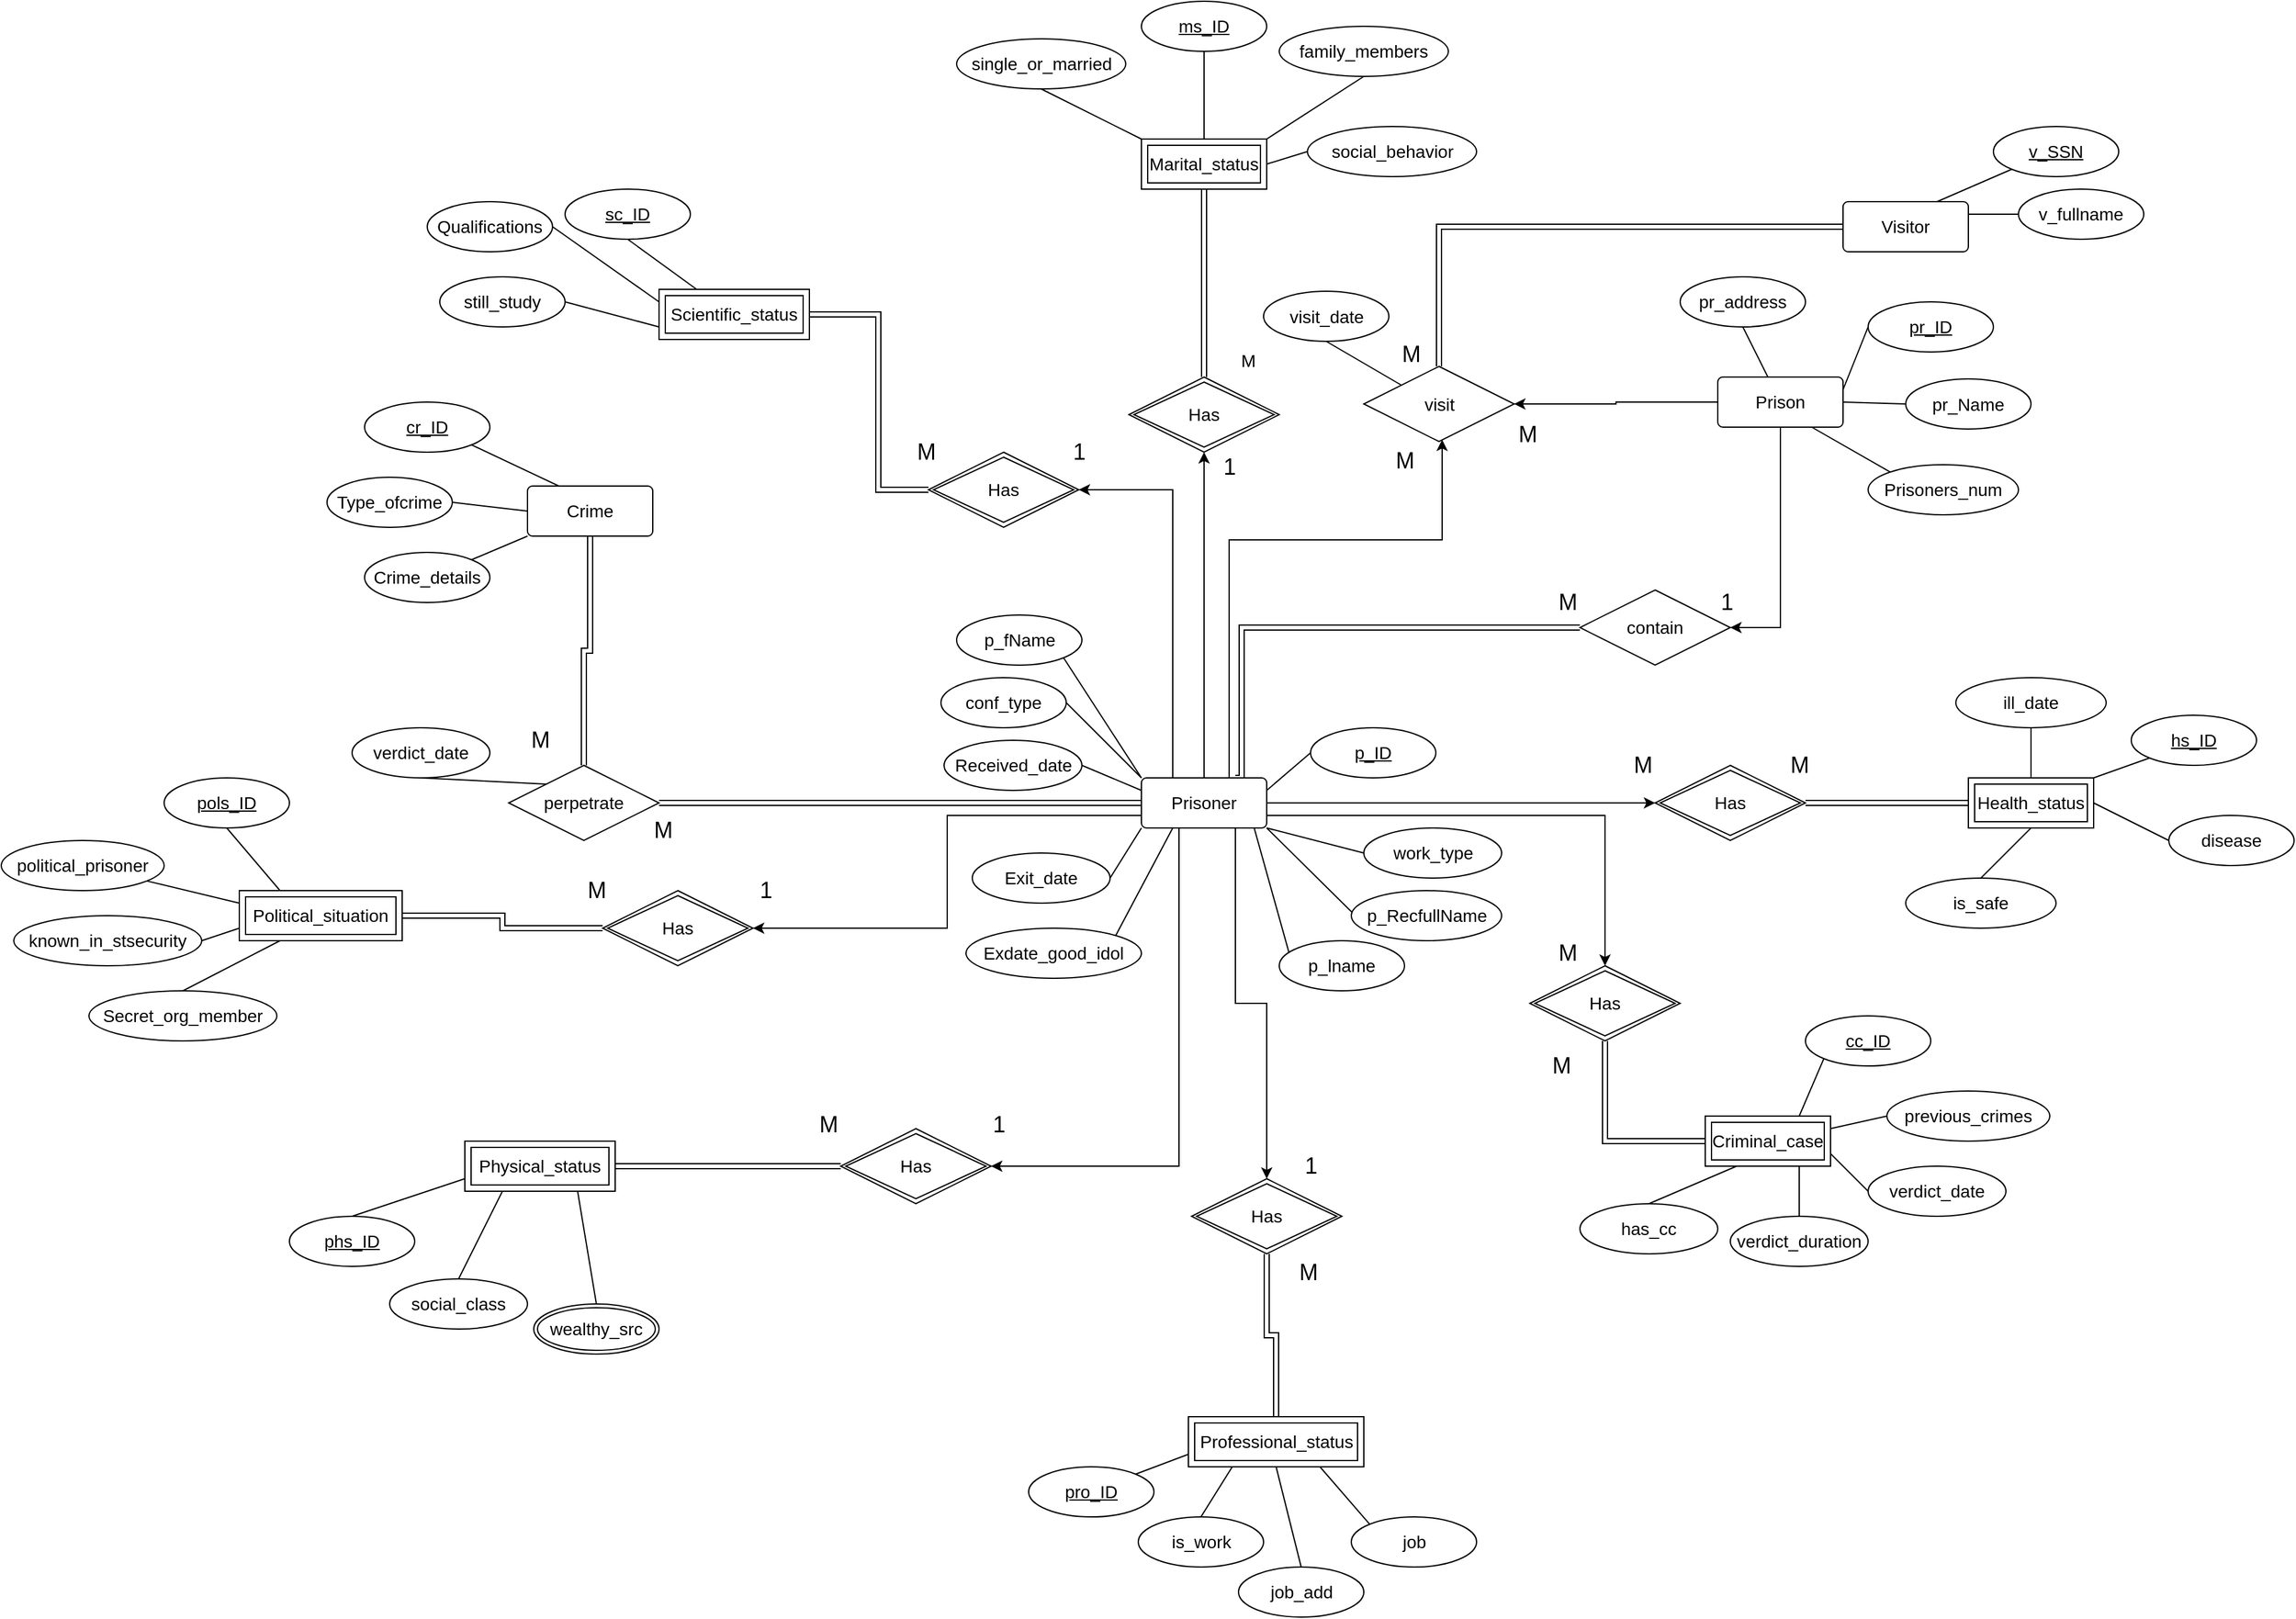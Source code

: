 <mxfile version="21.1.2" type="device">
  <diagram id="R2lEEEUBdFMjLlhIrx00" name="Page-1">
    <mxGraphModel dx="2330" dy="1990" grid="1" gridSize="10" guides="1" tooltips="1" connect="1" arrows="1" fold="1" page="1" pageScale="1" pageWidth="850" pageHeight="1100" math="0" shadow="0" extFonts="Permanent Marker^https://fonts.googleapis.com/css?family=Permanent+Marker">
      <root>
        <mxCell id="0" />
        <mxCell id="1" parent="0" />
        <mxCell id="Cv5BwyvgVMftu4bguCgR-51" style="edgeStyle=orthogonalEdgeStyle;rounded=0;orthogonalLoop=1;jettySize=auto;html=1;entryX=0.5;entryY=1;entryDx=0;entryDy=0;fontSize=14;" parent="1" source="Z674v17x9XHbPpN-wXhI-3" target="Cv5BwyvgVMftu4bguCgR-46" edge="1">
          <mxGeometry relative="1" as="geometry" />
        </mxCell>
        <mxCell id="Cv5BwyvgVMftu4bguCgR-54" style="edgeStyle=orthogonalEdgeStyle;rounded=0;orthogonalLoop=1;jettySize=auto;html=1;exitX=0.25;exitY=0;exitDx=0;exitDy=0;entryX=1;entryY=0.5;entryDx=0;entryDy=0;fontSize=14;" parent="1" source="Z674v17x9XHbPpN-wXhI-3" target="Cv5BwyvgVMftu4bguCgR-52" edge="1">
          <mxGeometry relative="1" as="geometry" />
        </mxCell>
        <mxCell id="Cv5BwyvgVMftu4bguCgR-60" style="edgeStyle=orthogonalEdgeStyle;rounded=0;orthogonalLoop=1;jettySize=auto;html=1;exitX=0;exitY=0.75;exitDx=0;exitDy=0;entryX=1;entryY=0.5;entryDx=0;entryDy=0;fontSize=14;" parent="1" source="Z674v17x9XHbPpN-wXhI-3" target="Cv5BwyvgVMftu4bguCgR-57" edge="1">
          <mxGeometry relative="1" as="geometry" />
        </mxCell>
        <mxCell id="Cv5BwyvgVMftu4bguCgR-63" style="edgeStyle=orthogonalEdgeStyle;rounded=0;orthogonalLoop=1;jettySize=auto;html=1;exitX=0;exitY=0.5;exitDx=0;exitDy=0;fontSize=14;shape=link;" parent="1" source="Z674v17x9XHbPpN-wXhI-3" target="Cv5BwyvgVMftu4bguCgR-61" edge="1">
          <mxGeometry relative="1" as="geometry" />
        </mxCell>
        <mxCell id="Cv5BwyvgVMftu4bguCgR-68" style="edgeStyle=orthogonalEdgeStyle;rounded=0;orthogonalLoop=1;jettySize=auto;html=1;entryX=1;entryY=0.5;entryDx=0;entryDy=0;fontSize=14;" parent="1" source="Z674v17x9XHbPpN-wXhI-3" target="Cv5BwyvgVMftu4bguCgR-65" edge="1">
          <mxGeometry relative="1" as="geometry">
            <Array as="points">
              <mxPoint x="320" y="540" />
            </Array>
          </mxGeometry>
        </mxCell>
        <mxCell id="Cv5BwyvgVMftu4bguCgR-72" style="edgeStyle=orthogonalEdgeStyle;rounded=0;orthogonalLoop=1;jettySize=auto;html=1;exitX=0.75;exitY=1;exitDx=0;exitDy=0;entryX=0.5;entryY=0;entryDx=0;entryDy=0;fontSize=14;" parent="1" source="Z674v17x9XHbPpN-wXhI-3" target="Cv5BwyvgVMftu4bguCgR-70" edge="1">
          <mxGeometry relative="1" as="geometry" />
        </mxCell>
        <mxCell id="Cv5BwyvgVMftu4bguCgR-77" style="edgeStyle=orthogonalEdgeStyle;rounded=0;orthogonalLoop=1;jettySize=auto;html=1;exitX=1;exitY=0.5;exitDx=0;exitDy=0;entryX=0;entryY=0.5;entryDx=0;entryDy=0;fontSize=14;" parent="1" source="Z674v17x9XHbPpN-wXhI-3" target="Cv5BwyvgVMftu4bguCgR-74" edge="1">
          <mxGeometry relative="1" as="geometry" />
        </mxCell>
        <mxCell id="Cv5BwyvgVMftu4bguCgR-79" style="edgeStyle=orthogonalEdgeStyle;rounded=0;orthogonalLoop=1;jettySize=auto;html=1;exitX=1;exitY=0.75;exitDx=0;exitDy=0;entryX=0.5;entryY=0;entryDx=0;entryDy=0;fontSize=14;" parent="1" source="Z674v17x9XHbPpN-wXhI-3" target="Cv5BwyvgVMftu4bguCgR-78" edge="1">
          <mxGeometry relative="1" as="geometry" />
        </mxCell>
        <mxCell id="Cv5BwyvgVMftu4bguCgR-81" style="edgeStyle=orthogonalEdgeStyle;rounded=0;orthogonalLoop=1;jettySize=auto;html=1;exitX=0.75;exitY=0;exitDx=0;exitDy=0;fontSize=14;" parent="1" source="Z674v17x9XHbPpN-wXhI-3" edge="1">
          <mxGeometry relative="1" as="geometry">
            <mxPoint x="530" y="-40" as="targetPoint" />
            <Array as="points">
              <mxPoint x="360" y="230" />
              <mxPoint x="360" y="40" />
              <mxPoint x="530" y="40" />
            </Array>
          </mxGeometry>
        </mxCell>
        <mxCell id="Cv5BwyvgVMftu4bguCgR-91" style="edgeStyle=orthogonalEdgeStyle;rounded=0;orthogonalLoop=1;jettySize=auto;html=1;exitX=0.75;exitY=0;exitDx=0;exitDy=0;entryX=0;entryY=0.5;entryDx=0;entryDy=0;fontSize=14;shape=link;" parent="1" source="Z674v17x9XHbPpN-wXhI-3" target="Cv5BwyvgVMftu4bguCgR-88" edge="1">
          <mxGeometry relative="1" as="geometry">
            <Array as="points">
              <mxPoint x="370" y="230" />
              <mxPoint x="370" y="110" />
            </Array>
          </mxGeometry>
        </mxCell>
        <mxCell id="Z674v17x9XHbPpN-wXhI-3" value="Prisoner" style="rounded=1;arcSize=10;whiteSpace=wrap;html=1;align=center;fontSize=14;" parent="1" vertex="1">
          <mxGeometry x="290" y="230" width="100" height="40" as="geometry" />
        </mxCell>
        <mxCell id="Cv5BwyvgVMftu4bguCgR-86" style="edgeStyle=orthogonalEdgeStyle;rounded=0;orthogonalLoop=1;jettySize=auto;html=1;exitX=0;exitY=0.5;exitDx=0;exitDy=0;entryX=1;entryY=0.5;entryDx=0;entryDy=0;fontSize=14;" parent="1" source="Z674v17x9XHbPpN-wXhI-5" target="Cv5BwyvgVMftu4bguCgR-82" edge="1">
          <mxGeometry relative="1" as="geometry" />
        </mxCell>
        <mxCell id="Cv5BwyvgVMftu4bguCgR-90" style="edgeStyle=orthogonalEdgeStyle;rounded=0;orthogonalLoop=1;jettySize=auto;html=1;exitX=0.5;exitY=1;exitDx=0;exitDy=0;fontSize=14;entryX=1;entryY=0.5;entryDx=0;entryDy=0;" parent="1" source="Z674v17x9XHbPpN-wXhI-5" target="Cv5BwyvgVMftu4bguCgR-88" edge="1">
          <mxGeometry relative="1" as="geometry">
            <mxPoint x="799.667" y="90" as="targetPoint" />
          </mxGeometry>
        </mxCell>
        <mxCell id="Z674v17x9XHbPpN-wXhI-5" value="Prison" style="rounded=1;arcSize=10;whiteSpace=wrap;html=1;align=center;fontSize=14;" parent="1" vertex="1">
          <mxGeometry x="750" y="-90" width="100" height="40" as="geometry" />
        </mxCell>
        <mxCell id="Cv5BwyvgVMftu4bguCgR-64" style="edgeStyle=orthogonalEdgeStyle;rounded=0;orthogonalLoop=1;jettySize=auto;html=1;fontSize=14;shape=link;" parent="1" source="Z674v17x9XHbPpN-wXhI-7" target="Cv5BwyvgVMftu4bguCgR-61" edge="1">
          <mxGeometry relative="1" as="geometry" />
        </mxCell>
        <mxCell id="Z674v17x9XHbPpN-wXhI-7" value="Crime" style="rounded=1;arcSize=10;whiteSpace=wrap;html=1;align=center;fontSize=14;" parent="1" vertex="1">
          <mxGeometry x="-200" y="-3" width="100" height="40" as="geometry" />
        </mxCell>
        <mxCell id="Cv5BwyvgVMftu4bguCgR-75" style="edgeStyle=orthogonalEdgeStyle;rounded=0;orthogonalLoop=1;jettySize=auto;html=1;exitX=0;exitY=0.5;exitDx=0;exitDy=0;entryX=1;entryY=0.5;entryDx=0;entryDy=0;fontSize=14;shape=link;" parent="1" source="Z674v17x9XHbPpN-wXhI-9" target="Cv5BwyvgVMftu4bguCgR-74" edge="1">
          <mxGeometry relative="1" as="geometry" />
        </mxCell>
        <mxCell id="Z674v17x9XHbPpN-wXhI-9" value="Health_status" style="shape=ext;margin=3;double=1;whiteSpace=wrap;html=1;align=center;fontSize=14;" parent="1" vertex="1">
          <mxGeometry x="950" y="230" width="100" height="40" as="geometry" />
        </mxCell>
        <mxCell id="Cv5BwyvgVMftu4bguCgR-50" style="edgeStyle=orthogonalEdgeStyle;rounded=0;orthogonalLoop=1;jettySize=auto;html=1;exitX=0.5;exitY=1;exitDx=0;exitDy=0;entryX=0.5;entryY=0;entryDx=0;entryDy=0;fontSize=14;shape=link;" parent="1" source="Z674v17x9XHbPpN-wXhI-10" target="Cv5BwyvgVMftu4bguCgR-46" edge="1">
          <mxGeometry relative="1" as="geometry" />
        </mxCell>
        <mxCell id="Z674v17x9XHbPpN-wXhI-10" value="Marital_status" style="shape=ext;margin=3;double=1;whiteSpace=wrap;html=1;align=center;fontSize=14;" parent="1" vertex="1">
          <mxGeometry x="290" y="-280" width="100" height="40" as="geometry" />
        </mxCell>
        <mxCell id="Cv5BwyvgVMftu4bguCgR-80" style="edgeStyle=orthogonalEdgeStyle;rounded=0;orthogonalLoop=1;jettySize=auto;html=1;exitX=0;exitY=0.5;exitDx=0;exitDy=0;entryX=0.5;entryY=1;entryDx=0;entryDy=0;fontSize=14;shape=link;" parent="1" source="Z674v17x9XHbPpN-wXhI-12" target="Cv5BwyvgVMftu4bguCgR-78" edge="1">
          <mxGeometry relative="1" as="geometry" />
        </mxCell>
        <mxCell id="Z674v17x9XHbPpN-wXhI-12" value="Criminal_case" style="shape=ext;margin=3;double=1;whiteSpace=wrap;html=1;align=center;fontSize=14;" parent="1" vertex="1">
          <mxGeometry x="740" y="500" width="100" height="40" as="geometry" />
        </mxCell>
        <mxCell id="Cv5BwyvgVMftu4bguCgR-58" style="edgeStyle=orthogonalEdgeStyle;rounded=0;orthogonalLoop=1;jettySize=auto;html=1;exitX=1;exitY=0.5;exitDx=0;exitDy=0;entryX=0;entryY=0.5;entryDx=0;entryDy=0;fontSize=14;shape=link;" parent="1" source="Z674v17x9XHbPpN-wXhI-13" target="Cv5BwyvgVMftu4bguCgR-57" edge="1">
          <mxGeometry relative="1" as="geometry" />
        </mxCell>
        <mxCell id="Z674v17x9XHbPpN-wXhI-13" value="Political_situation" style="shape=ext;margin=3;double=1;whiteSpace=wrap;html=1;align=center;fontSize=14;" parent="1" vertex="1">
          <mxGeometry x="-430" y="320" width="130" height="40" as="geometry" />
        </mxCell>
        <mxCell id="Cv5BwyvgVMftu4bguCgR-55" style="edgeStyle=orthogonalEdgeStyle;rounded=0;orthogonalLoop=1;jettySize=auto;html=1;exitX=1;exitY=0.5;exitDx=0;exitDy=0;entryX=0;entryY=0.5;entryDx=0;entryDy=0;fontSize=14;shape=link;" parent="1" source="Z674v17x9XHbPpN-wXhI-14" target="Cv5BwyvgVMftu4bguCgR-52" edge="1">
          <mxGeometry relative="1" as="geometry">
            <Array as="points">
              <mxPoint x="80" y="-140" />
              <mxPoint x="80" />
            </Array>
          </mxGeometry>
        </mxCell>
        <mxCell id="Z674v17x9XHbPpN-wXhI-14" value="Scientific_status" style="shape=ext;margin=3;double=1;whiteSpace=wrap;html=1;align=center;fontSize=14;" parent="1" vertex="1">
          <mxGeometry x="-95" y="-160" width="120" height="40" as="geometry" />
        </mxCell>
        <mxCell id="Z674v17x9XHbPpN-wXhI-15" value="Professional_status" style="shape=ext;margin=3;double=1;whiteSpace=wrap;html=1;align=center;fontSize=14;" parent="1" vertex="1">
          <mxGeometry x="327.5" y="740" width="140" height="40" as="geometry" />
        </mxCell>
        <mxCell id="Cv5BwyvgVMftu4bguCgR-69" style="edgeStyle=orthogonalEdgeStyle;rounded=0;orthogonalLoop=1;jettySize=auto;html=1;exitX=1;exitY=0.5;exitDx=0;exitDy=0;fontSize=14;shape=link;" parent="1" source="Z674v17x9XHbPpN-wXhI-16" target="Cv5BwyvgVMftu4bguCgR-65" edge="1">
          <mxGeometry relative="1" as="geometry" />
        </mxCell>
        <mxCell id="Z674v17x9XHbPpN-wXhI-16" value="Physical_status" style="shape=ext;margin=3;double=1;whiteSpace=wrap;html=1;align=center;fontSize=14;" parent="1" vertex="1">
          <mxGeometry x="-250" y="520" width="120" height="40" as="geometry" />
        </mxCell>
        <mxCell id="Cv5BwyvgVMftu4bguCgR-85" style="edgeStyle=orthogonalEdgeStyle;rounded=0;orthogonalLoop=1;jettySize=auto;html=1;entryX=0.5;entryY=0;entryDx=0;entryDy=0;fontSize=14;shape=link;" parent="1" source="Z674v17x9XHbPpN-wXhI-17" target="Cv5BwyvgVMftu4bguCgR-82" edge="1">
          <mxGeometry relative="1" as="geometry" />
        </mxCell>
        <mxCell id="Z674v17x9XHbPpN-wXhI-17" value="Visitor" style="rounded=1;arcSize=10;whiteSpace=wrap;html=1;align=center;fontSize=14;" parent="1" vertex="1">
          <mxGeometry x="850" y="-230" width="100" height="40" as="geometry" />
        </mxCell>
        <mxCell id="Z674v17x9XHbPpN-wXhI-27" value="p_ID" style="ellipse;whiteSpace=wrap;html=1;align=center;fontStyle=4;fontSize=14;" parent="1" vertex="1">
          <mxGeometry x="425" y="190" width="100" height="40" as="geometry" />
        </mxCell>
        <mxCell id="Z674v17x9XHbPpN-wXhI-38" value="" style="endArrow=none;html=1;rounded=0;fontSize=14;entryX=0;entryY=1;entryDx=0;entryDy=0;" parent="1" target="Z674v17x9XHbPpN-wXhI-53" edge="1">
          <mxGeometry relative="1" as="geometry">
            <mxPoint x="380" y="270" as="sourcePoint" />
            <mxPoint x="394.645" y="104.142" as="targetPoint" />
          </mxGeometry>
        </mxCell>
        <mxCell id="Z674v17x9XHbPpN-wXhI-39" value="" style="endArrow=none;html=1;rounded=0;fontSize=14;entryX=0;entryY=1;entryDx=0;entryDy=0;exitX=1;exitY=1;exitDx=0;exitDy=0;" parent="1" source="Z674v17x9XHbPpN-wXhI-3" target="Z674v17x9XHbPpN-wXhI-52" edge="1">
          <mxGeometry relative="1" as="geometry">
            <mxPoint x="390" y="230" as="sourcePoint" />
            <mxPoint x="434.645" y="154.142" as="targetPoint" />
          </mxGeometry>
        </mxCell>
        <mxCell id="Z674v17x9XHbPpN-wXhI-40" value="" style="endArrow=none;html=1;rounded=0;fontSize=14;entryX=0;entryY=0.5;entryDx=0;entryDy=0;exitX=1;exitY=0.25;exitDx=0;exitDy=0;" parent="1" source="Z674v17x9XHbPpN-wXhI-3" target="Z674v17x9XHbPpN-wXhI-27" edge="1">
          <mxGeometry relative="1" as="geometry">
            <mxPoint x="400" y="240" as="sourcePoint" />
            <mxPoint x="444.645" y="164.142" as="targetPoint" />
          </mxGeometry>
        </mxCell>
        <mxCell id="Z674v17x9XHbPpN-wXhI-41" value="" style="endArrow=none;html=1;rounded=0;fontSize=14;entryX=0;entryY=0.5;entryDx=0;entryDy=0;exitX=1;exitY=1;exitDx=0;exitDy=0;" parent="1" source="Z674v17x9XHbPpN-wXhI-3" target="Z674v17x9XHbPpN-wXhI-59" edge="1">
          <mxGeometry relative="1" as="geometry">
            <mxPoint x="400" y="250" as="sourcePoint" />
            <mxPoint x="414.645" y="305.858" as="targetPoint" />
          </mxGeometry>
        </mxCell>
        <mxCell id="Z674v17x9XHbPpN-wXhI-42" value="" style="endArrow=none;html=1;rounded=0;fontSize=14;entryX=1;entryY=0.5;entryDx=0;entryDy=0;exitX=0;exitY=1;exitDx=0;exitDy=0;" parent="1" source="Z674v17x9XHbPpN-wXhI-3" target="Z674v17x9XHbPpN-wXhI-57" edge="1">
          <mxGeometry relative="1" as="geometry">
            <mxPoint x="400" y="280" as="sourcePoint" />
            <mxPoint x="269.497" y="305.858" as="targetPoint" />
          </mxGeometry>
        </mxCell>
        <mxCell id="Z674v17x9XHbPpN-wXhI-43" value="" style="endArrow=none;html=1;rounded=0;fontSize=14;entryX=1;entryY=0;entryDx=0;entryDy=0;exitX=0.25;exitY=1;exitDx=0;exitDy=0;" parent="1" source="Z674v17x9XHbPpN-wXhI-3" target="Z674v17x9XHbPpN-wXhI-58" edge="1">
          <mxGeometry relative="1" as="geometry">
            <mxPoint x="410" y="290" as="sourcePoint" />
            <mxPoint x="295.962" y="365.858" as="targetPoint" />
          </mxGeometry>
        </mxCell>
        <mxCell id="Z674v17x9XHbPpN-wXhI-44" value="" style="endArrow=none;html=1;rounded=0;fontSize=14;entryX=1;entryY=0.5;entryDx=0;entryDy=0;exitX=0;exitY=0.25;exitDx=0;exitDy=0;" parent="1" source="Z674v17x9XHbPpN-wXhI-3" target="Z674v17x9XHbPpN-wXhI-56" edge="1">
          <mxGeometry relative="1" as="geometry">
            <mxPoint x="300" y="240" as="sourcePoint" />
            <mxPoint x="255.355" y="224.142" as="targetPoint" />
          </mxGeometry>
        </mxCell>
        <mxCell id="Z674v17x9XHbPpN-wXhI-45" value="" style="endArrow=none;html=1;rounded=0;fontSize=14;entryX=1;entryY=0.5;entryDx=0;entryDy=0;exitX=0;exitY=0;exitDx=0;exitDy=0;" parent="1" source="Z674v17x9XHbPpN-wXhI-3" target="Z674v17x9XHbPpN-wXhI-55" edge="1">
          <mxGeometry relative="1" as="geometry">
            <mxPoint x="310" y="290" as="sourcePoint" />
            <mxPoint x="245.962" y="164.142" as="targetPoint" />
          </mxGeometry>
        </mxCell>
        <mxCell id="Z674v17x9XHbPpN-wXhI-47" value="" style="endArrow=none;html=1;rounded=0;fontSize=14;entryX=1;entryY=1;entryDx=0;entryDy=0;exitX=0;exitY=0;exitDx=0;exitDy=0;" parent="1" source="Z674v17x9XHbPpN-wXhI-3" target="Z674v17x9XHbPpN-wXhI-54" edge="1">
          <mxGeometry relative="1" as="geometry">
            <mxPoint x="335" y="250" as="sourcePoint" />
            <mxPoint x="250" y="110" as="targetPoint" />
          </mxGeometry>
        </mxCell>
        <mxCell id="Z674v17x9XHbPpN-wXhI-48" value="pr_ID" style="ellipse;whiteSpace=wrap;html=1;align=center;fontStyle=4;fontSize=14;" parent="1" vertex="1">
          <mxGeometry x="870" y="-150" width="100" height="40" as="geometry" />
        </mxCell>
        <mxCell id="Z674v17x9XHbPpN-wXhI-49" value="pr_Name" style="ellipse;whiteSpace=wrap;html=1;align=center;fontSize=14;" parent="1" vertex="1">
          <mxGeometry x="900" y="-88.5" width="100" height="40" as="geometry" />
        </mxCell>
        <mxCell id="Z674v17x9XHbPpN-wXhI-50" value="pr_address" style="ellipse;whiteSpace=wrap;html=1;align=center;fontSize=14;" parent="1" vertex="1">
          <mxGeometry x="720" y="-170" width="100" height="40" as="geometry" />
        </mxCell>
        <mxCell id="Z674v17x9XHbPpN-wXhI-51" value="Prisoners_num" style="ellipse;whiteSpace=wrap;html=1;align=center;fontSize=14;" parent="1" vertex="1">
          <mxGeometry x="870" y="-20" width="120" height="40" as="geometry" />
        </mxCell>
        <mxCell id="Z674v17x9XHbPpN-wXhI-52" value="p_RecfullName" style="ellipse;whiteSpace=wrap;html=1;align=center;fontSize=14;" parent="1" vertex="1">
          <mxGeometry x="457.5" y="320" width="120" height="40" as="geometry" />
        </mxCell>
        <mxCell id="Z674v17x9XHbPpN-wXhI-53" value="p_lname" style="ellipse;whiteSpace=wrap;html=1;align=center;fontSize=14;" parent="1" vertex="1">
          <mxGeometry x="400" y="360" width="100" height="40" as="geometry" />
        </mxCell>
        <mxCell id="Z674v17x9XHbPpN-wXhI-54" value="p_fName" style="ellipse;whiteSpace=wrap;html=1;align=center;fontSize=14;" parent="1" vertex="1">
          <mxGeometry x="142.5" y="100" width="100" height="40" as="geometry" />
        </mxCell>
        <mxCell id="Z674v17x9XHbPpN-wXhI-55" value="conf_type" style="ellipse;whiteSpace=wrap;html=1;align=center;fontSize=14;" parent="1" vertex="1">
          <mxGeometry x="130" y="150" width="100" height="40" as="geometry" />
        </mxCell>
        <mxCell id="Z674v17x9XHbPpN-wXhI-56" value="Received_date" style="ellipse;whiteSpace=wrap;html=1;align=center;fontSize=14;" parent="1" vertex="1">
          <mxGeometry x="132.5" y="200" width="110" height="40" as="geometry" />
        </mxCell>
        <mxCell id="Z674v17x9XHbPpN-wXhI-57" value="Exit_date" style="ellipse;whiteSpace=wrap;html=1;align=center;fontSize=14;" parent="1" vertex="1">
          <mxGeometry x="155" y="290" width="110" height="40" as="geometry" />
        </mxCell>
        <mxCell id="Z674v17x9XHbPpN-wXhI-58" value="Exdate_good_idol" style="ellipse;whiteSpace=wrap;html=1;align=center;fontSize=14;" parent="1" vertex="1">
          <mxGeometry x="150" y="350" width="140" height="40" as="geometry" />
        </mxCell>
        <mxCell id="Z674v17x9XHbPpN-wXhI-59" value="work_type" style="ellipse;whiteSpace=wrap;html=1;align=center;fontSize=14;" parent="1" vertex="1">
          <mxGeometry x="467.5" y="270" width="110" height="40" as="geometry" />
        </mxCell>
        <mxCell id="Z674v17x9XHbPpN-wXhI-60" value="" style="endArrow=none;html=1;rounded=0;fontSize=14;entryX=1;entryY=0.25;entryDx=0;entryDy=0;exitX=0;exitY=0.5;exitDx=0;exitDy=0;" parent="1" source="Z674v17x9XHbPpN-wXhI-48" target="Z674v17x9XHbPpN-wXhI-5" edge="1">
          <mxGeometry relative="1" as="geometry">
            <mxPoint x="640" y="-58.5" as="sourcePoint" />
            <mxPoint x="800" y="-58.5" as="targetPoint" />
          </mxGeometry>
        </mxCell>
        <mxCell id="Z674v17x9XHbPpN-wXhI-61" value="" style="endArrow=none;html=1;rounded=0;fontSize=14;entryX=1;entryY=0.5;entryDx=0;entryDy=0;exitX=0;exitY=0.5;exitDx=0;exitDy=0;" parent="1" source="Z674v17x9XHbPpN-wXhI-49" target="Z674v17x9XHbPpN-wXhI-5" edge="1">
          <mxGeometry relative="1" as="geometry">
            <mxPoint x="900" y="-48.5" as="sourcePoint" />
            <mxPoint x="850" y="-48.5" as="targetPoint" />
          </mxGeometry>
        </mxCell>
        <mxCell id="Z674v17x9XHbPpN-wXhI-62" value="" style="endArrow=none;html=1;rounded=0;fontSize=14;entryX=0.75;entryY=1;entryDx=0;entryDy=0;exitX=0;exitY=0;exitDx=0;exitDy=0;" parent="1" source="Z674v17x9XHbPpN-wXhI-51" target="Z674v17x9XHbPpN-wXhI-5" edge="1">
          <mxGeometry relative="1" as="geometry">
            <mxPoint x="904.645" y="-2.642" as="sourcePoint" />
            <mxPoint x="850" y="-38.5" as="targetPoint" />
          </mxGeometry>
        </mxCell>
        <mxCell id="Z674v17x9XHbPpN-wXhI-63" value="" style="endArrow=none;html=1;rounded=0;fontSize=14;exitX=0.5;exitY=1;exitDx=0;exitDy=0;" parent="1" source="Z674v17x9XHbPpN-wXhI-50" target="Z674v17x9XHbPpN-wXhI-5" edge="1">
          <mxGeometry relative="1" as="geometry">
            <mxPoint x="914.645" y="7.358" as="sourcePoint" />
            <mxPoint x="860" y="-28.5" as="targetPoint" />
          </mxGeometry>
        </mxCell>
        <mxCell id="Z674v17x9XHbPpN-wXhI-64" value="hs_ID" style="ellipse;whiteSpace=wrap;html=1;align=center;fontStyle=4;fontSize=14;" parent="1" vertex="1">
          <mxGeometry x="1080" y="180" width="100" height="40" as="geometry" />
        </mxCell>
        <mxCell id="Z674v17x9XHbPpN-wXhI-66" value="disease" style="ellipse;whiteSpace=wrap;html=1;align=center;fontSize=14;" parent="1" vertex="1">
          <mxGeometry x="1110" y="260" width="100" height="40" as="geometry" />
        </mxCell>
        <mxCell id="Z674v17x9XHbPpN-wXhI-68" value="" style="endArrow=none;html=1;rounded=0;fontSize=14;entryX=1;entryY=0;entryDx=0;entryDy=0;exitX=0;exitY=1;exitDx=0;exitDy=0;" parent="1" source="Z674v17x9XHbPpN-wXhI-64" target="Z674v17x9XHbPpN-wXhI-9" edge="1">
          <mxGeometry relative="1" as="geometry">
            <mxPoint x="920" y="240" as="sourcePoint" />
            <mxPoint x="1080" y="240" as="targetPoint" />
          </mxGeometry>
        </mxCell>
        <mxCell id="Z674v17x9XHbPpN-wXhI-69" value="" style="endArrow=none;html=1;rounded=0;fontSize=14;entryX=1;entryY=0.5;entryDx=0;entryDy=0;exitX=0;exitY=0.5;exitDx=0;exitDy=0;" parent="1" source="Z674v17x9XHbPpN-wXhI-66" target="Z674v17x9XHbPpN-wXhI-9" edge="1">
          <mxGeometry relative="1" as="geometry">
            <mxPoint x="1104.645" y="224.142" as="sourcePoint" />
            <mxPoint x="1060" y="240" as="targetPoint" />
          </mxGeometry>
        </mxCell>
        <mxCell id="Z674v17x9XHbPpN-wXhI-71" value="ms_ID" style="ellipse;whiteSpace=wrap;html=1;align=center;fontStyle=4;fontSize=14;" parent="1" vertex="1">
          <mxGeometry x="290" y="-390" width="100" height="40" as="geometry" />
        </mxCell>
        <mxCell id="Z674v17x9XHbPpN-wXhI-72" value="single_or_married" style="ellipse;whiteSpace=wrap;html=1;align=center;fontSize=14;" parent="1" vertex="1">
          <mxGeometry x="142.5" y="-360" width="135" height="40" as="geometry" />
        </mxCell>
        <mxCell id="Z674v17x9XHbPpN-wXhI-73" value="family_members" style="ellipse;whiteSpace=wrap;html=1;align=center;fontSize=14;" parent="1" vertex="1">
          <mxGeometry x="400" y="-370" width="135" height="40" as="geometry" />
        </mxCell>
        <mxCell id="Z674v17x9XHbPpN-wXhI-75" value="social_behavior" style="ellipse;whiteSpace=wrap;html=1;align=center;fontSize=14;" parent="1" vertex="1">
          <mxGeometry x="422.5" y="-290" width="135" height="40" as="geometry" />
        </mxCell>
        <mxCell id="Z674v17x9XHbPpN-wXhI-76" value="cc_ID" style="ellipse;whiteSpace=wrap;html=1;align=center;fontStyle=4;fontSize=14;" parent="1" vertex="1">
          <mxGeometry x="820" y="420" width="100" height="40" as="geometry" />
        </mxCell>
        <mxCell id="Z674v17x9XHbPpN-wXhI-77" value="verdict_date" style="ellipse;whiteSpace=wrap;html=1;align=center;fontSize=14;" parent="1" vertex="1">
          <mxGeometry x="870" y="540" width="110" height="40" as="geometry" />
        </mxCell>
        <mxCell id="Z674v17x9XHbPpN-wXhI-78" value="previous_crimes" style="ellipse;whiteSpace=wrap;html=1;align=center;fontSize=14;" parent="1" vertex="1">
          <mxGeometry x="885" y="480" width="130" height="40" as="geometry" />
        </mxCell>
        <mxCell id="Z674v17x9XHbPpN-wXhI-79" value="verdict_duration" style="ellipse;whiteSpace=wrap;html=1;align=center;fontSize=14;" parent="1" vertex="1">
          <mxGeometry x="760" y="580" width="110" height="40" as="geometry" />
        </mxCell>
        <mxCell id="Z674v17x9XHbPpN-wXhI-80" value="" style="endArrow=none;html=1;rounded=0;fontSize=14;exitX=0.75;exitY=0;exitDx=0;exitDy=0;entryX=0;entryY=1;entryDx=0;entryDy=0;" parent="1" source="Z674v17x9XHbPpN-wXhI-12" target="Z674v17x9XHbPpN-wXhI-76" edge="1">
          <mxGeometry relative="1" as="geometry">
            <mxPoint x="890" y="620" as="sourcePoint" />
            <mxPoint x="1050" y="620" as="targetPoint" />
          </mxGeometry>
        </mxCell>
        <mxCell id="Z674v17x9XHbPpN-wXhI-81" value="" style="endArrow=none;html=1;rounded=0;fontSize=14;exitX=1;exitY=0.25;exitDx=0;exitDy=0;entryX=0;entryY=0.5;entryDx=0;entryDy=0;" parent="1" source="Z674v17x9XHbPpN-wXhI-12" target="Z674v17x9XHbPpN-wXhI-78" edge="1">
          <mxGeometry relative="1" as="geometry">
            <mxPoint x="825" y="510" as="sourcePoint" />
            <mxPoint x="844.645" y="464.142" as="targetPoint" />
          </mxGeometry>
        </mxCell>
        <mxCell id="Z674v17x9XHbPpN-wXhI-82" value="" style="endArrow=none;html=1;rounded=0;fontSize=14;exitX=1;exitY=0.75;exitDx=0;exitDy=0;entryX=0;entryY=0.5;entryDx=0;entryDy=0;" parent="1" source="Z674v17x9XHbPpN-wXhI-12" target="Z674v17x9XHbPpN-wXhI-77" edge="1">
          <mxGeometry relative="1" as="geometry">
            <mxPoint x="850" y="520" as="sourcePoint" />
            <mxPoint x="895" y="510" as="targetPoint" />
          </mxGeometry>
        </mxCell>
        <mxCell id="Z674v17x9XHbPpN-wXhI-84" value="" style="endArrow=none;html=1;rounded=0;fontSize=14;exitX=0.75;exitY=1;exitDx=0;exitDy=0;entryX=0.5;entryY=0;entryDx=0;entryDy=0;" parent="1" source="Z674v17x9XHbPpN-wXhI-12" target="Z674v17x9XHbPpN-wXhI-79" edge="1">
          <mxGeometry relative="1" as="geometry">
            <mxPoint x="860" y="530" as="sourcePoint" />
            <mxPoint x="905" y="520" as="targetPoint" />
          </mxGeometry>
        </mxCell>
        <mxCell id="Z674v17x9XHbPpN-wXhI-85" value="" style="endArrow=none;html=1;rounded=0;fontSize=14;exitX=0.5;exitY=0;exitDx=0;exitDy=0;entryX=0.5;entryY=1;entryDx=0;entryDy=0;" parent="1" source="Z674v17x9XHbPpN-wXhI-10" target="Z674v17x9XHbPpN-wXhI-71" edge="1">
          <mxGeometry relative="1" as="geometry">
            <mxPoint x="330" y="-290" as="sourcePoint" />
            <mxPoint x="490" y="-290" as="targetPoint" />
          </mxGeometry>
        </mxCell>
        <mxCell id="Z674v17x9XHbPpN-wXhI-86" value="" style="endArrow=none;html=1;rounded=0;fontSize=14;exitX=0;exitY=0;exitDx=0;exitDy=0;entryX=0.5;entryY=1;entryDx=0;entryDy=0;" parent="1" source="Z674v17x9XHbPpN-wXhI-10" target="Z674v17x9XHbPpN-wXhI-72" edge="1">
          <mxGeometry relative="1" as="geometry">
            <mxPoint x="350" y="-270" as="sourcePoint" />
            <mxPoint x="350" y="-340" as="targetPoint" />
          </mxGeometry>
        </mxCell>
        <mxCell id="Z674v17x9XHbPpN-wXhI-87" value="" style="endArrow=none;html=1;rounded=0;fontSize=14;exitX=1;exitY=0;exitDx=0;exitDy=0;entryX=0.5;entryY=1;entryDx=0;entryDy=0;" parent="1" source="Z674v17x9XHbPpN-wXhI-10" target="Z674v17x9XHbPpN-wXhI-73" edge="1">
          <mxGeometry relative="1" as="geometry">
            <mxPoint x="300" y="-270" as="sourcePoint" />
            <mxPoint x="220" y="-310" as="targetPoint" />
          </mxGeometry>
        </mxCell>
        <mxCell id="Z674v17x9XHbPpN-wXhI-88" value="" style="endArrow=none;html=1;rounded=0;fontSize=14;exitX=1;exitY=0.5;exitDx=0;exitDy=0;entryX=0;entryY=0.5;entryDx=0;entryDy=0;" parent="1" source="Z674v17x9XHbPpN-wXhI-10" target="Z674v17x9XHbPpN-wXhI-75" edge="1">
          <mxGeometry relative="1" as="geometry">
            <mxPoint x="310" y="-260" as="sourcePoint" />
            <mxPoint x="230" y="-300" as="targetPoint" />
          </mxGeometry>
        </mxCell>
        <mxCell id="Cv5BwyvgVMftu4bguCgR-1" value="&lt;font style=&quot;font-size: 14px;&quot;&gt;pols_ID&lt;/font&gt;" style="ellipse;whiteSpace=wrap;html=1;align=center;fontStyle=4;" parent="1" vertex="1">
          <mxGeometry x="-490" y="230" width="100" height="40" as="geometry" />
        </mxCell>
        <mxCell id="Cv5BwyvgVMftu4bguCgR-2" value="&lt;font style=&quot;font-size: 14px;&quot;&gt;political_prisoner&lt;/font&gt;" style="ellipse;whiteSpace=wrap;html=1;align=center;" parent="1" vertex="1">
          <mxGeometry x="-620" y="280" width="130" height="40" as="geometry" />
        </mxCell>
        <mxCell id="Cv5BwyvgVMftu4bguCgR-3" value="&lt;font style=&quot;font-size: 14px;&quot;&gt;Secret_org_member&lt;/font&gt;" style="ellipse;whiteSpace=wrap;html=1;align=center;" parent="1" vertex="1">
          <mxGeometry x="-550" y="400" width="150" height="40" as="geometry" />
        </mxCell>
        <mxCell id="Cv5BwyvgVMftu4bguCgR-4" value="&lt;font style=&quot;font-size: 14px;&quot;&gt;known_in_stsecurity&lt;/font&gt;" style="ellipse;whiteSpace=wrap;html=1;align=center;" parent="1" vertex="1">
          <mxGeometry x="-610" y="340" width="150" height="40" as="geometry" />
        </mxCell>
        <mxCell id="Cv5BwyvgVMftu4bguCgR-5" value="" style="endArrow=none;html=1;rounded=0;fontSize=14;exitX=0.25;exitY=0;exitDx=0;exitDy=0;entryX=0.5;entryY=1;entryDx=0;entryDy=0;" parent="1" source="Z674v17x9XHbPpN-wXhI-13" target="Cv5BwyvgVMftu4bguCgR-1" edge="1">
          <mxGeometry relative="1" as="geometry">
            <mxPoint x="-390" y="310" as="sourcePoint" />
            <mxPoint x="-230" y="310" as="targetPoint" />
          </mxGeometry>
        </mxCell>
        <mxCell id="Cv5BwyvgVMftu4bguCgR-6" value="" style="endArrow=none;html=1;rounded=0;fontSize=14;exitX=0;exitY=0.25;exitDx=0;exitDy=0;" parent="1" source="Z674v17x9XHbPpN-wXhI-13" target="Cv5BwyvgVMftu4bguCgR-2" edge="1">
          <mxGeometry relative="1" as="geometry">
            <mxPoint x="-387.5" y="330" as="sourcePoint" />
            <mxPoint x="-430" y="280" as="targetPoint" />
          </mxGeometry>
        </mxCell>
        <mxCell id="Cv5BwyvgVMftu4bguCgR-7" value="" style="endArrow=none;html=1;rounded=0;fontSize=14;exitX=0;exitY=0.75;exitDx=0;exitDy=0;entryX=1;entryY=0.5;entryDx=0;entryDy=0;" parent="1" source="Z674v17x9XHbPpN-wXhI-13" target="Cv5BwyvgVMftu4bguCgR-4" edge="1">
          <mxGeometry relative="1" as="geometry">
            <mxPoint x="-420" y="340" as="sourcePoint" />
            <mxPoint x="-493.747" y="322.301" as="targetPoint" />
          </mxGeometry>
        </mxCell>
        <mxCell id="Cv5BwyvgVMftu4bguCgR-8" value="" style="endArrow=none;html=1;rounded=0;fontSize=14;exitX=0.25;exitY=1;exitDx=0;exitDy=0;entryX=0.5;entryY=0;entryDx=0;entryDy=0;" parent="1" source="Z674v17x9XHbPpN-wXhI-13" target="Cv5BwyvgVMftu4bguCgR-3" edge="1">
          <mxGeometry relative="1" as="geometry">
            <mxPoint x="-410" y="350" as="sourcePoint" />
            <mxPoint x="-483.747" y="332.301" as="targetPoint" />
          </mxGeometry>
        </mxCell>
        <mxCell id="Cv5BwyvgVMftu4bguCgR-9" value="&lt;font style=&quot;font-size: 14px;&quot;&gt;sc_ID&lt;/font&gt;" style="ellipse;whiteSpace=wrap;html=1;align=center;fontStyle=4;" parent="1" vertex="1">
          <mxGeometry x="-170" y="-240" width="100" height="40" as="geometry" />
        </mxCell>
        <mxCell id="Cv5BwyvgVMftu4bguCgR-10" value="Qualifications" style="ellipse;whiteSpace=wrap;html=1;align=center;fontSize=14;" parent="1" vertex="1">
          <mxGeometry x="-280" y="-230" width="100" height="40" as="geometry" />
        </mxCell>
        <mxCell id="Cv5BwyvgVMftu4bguCgR-11" value="still_study" style="ellipse;whiteSpace=wrap;html=1;align=center;fontSize=14;" parent="1" vertex="1">
          <mxGeometry x="-270" y="-170" width="100" height="40" as="geometry" />
        </mxCell>
        <mxCell id="Cv5BwyvgVMftu4bguCgR-12" value="" style="endArrow=none;html=1;rounded=0;fontSize=14;exitX=0.25;exitY=0;exitDx=0;exitDy=0;entryX=0.5;entryY=1;entryDx=0;entryDy=0;" parent="1" source="Z674v17x9XHbPpN-wXhI-14" target="Cv5BwyvgVMftu4bguCgR-9" edge="1">
          <mxGeometry relative="1" as="geometry">
            <mxPoint x="-170" y="-130" as="sourcePoint" />
            <mxPoint x="-10" y="-130" as="targetPoint" />
          </mxGeometry>
        </mxCell>
        <mxCell id="Cv5BwyvgVMftu4bguCgR-13" value="" style="endArrow=none;html=1;rounded=0;fontSize=14;exitX=0;exitY=0.25;exitDx=0;exitDy=0;entryX=1;entryY=0.5;entryDx=0;entryDy=0;" parent="1" source="Z674v17x9XHbPpN-wXhI-14" target="Cv5BwyvgVMftu4bguCgR-10" edge="1">
          <mxGeometry relative="1" as="geometry">
            <mxPoint x="-155" y="-160" as="sourcePoint" />
            <mxPoint x="-220" y="-210" as="targetPoint" />
          </mxGeometry>
        </mxCell>
        <mxCell id="Cv5BwyvgVMftu4bguCgR-14" value="" style="endArrow=none;html=1;rounded=0;fontSize=14;exitX=0;exitY=0.75;exitDx=0;exitDy=0;entryX=1;entryY=0.5;entryDx=0;entryDy=0;" parent="1" source="Z674v17x9XHbPpN-wXhI-14" target="Cv5BwyvgVMftu4bguCgR-11" edge="1">
          <mxGeometry relative="1" as="geometry">
            <mxPoint x="-185" y="-150" as="sourcePoint" />
            <mxPoint x="-230" y="-180" as="targetPoint" />
          </mxGeometry>
        </mxCell>
        <mxCell id="Cv5BwyvgVMftu4bguCgR-15" value="&lt;font style=&quot;font-size: 14px;&quot;&gt;pro_ID&lt;/font&gt;" style="ellipse;whiteSpace=wrap;html=1;align=center;fontStyle=4;" parent="1" vertex="1">
          <mxGeometry x="200" y="780" width="100" height="40" as="geometry" />
        </mxCell>
        <mxCell id="Cv5BwyvgVMftu4bguCgR-17" value="is_work" style="ellipse;whiteSpace=wrap;html=1;align=center;fontSize=14;" parent="1" vertex="1">
          <mxGeometry x="287.5" y="820" width="100" height="40" as="geometry" />
        </mxCell>
        <mxCell id="Cv5BwyvgVMftu4bguCgR-18" value="job" style="ellipse;whiteSpace=wrap;html=1;align=center;fontSize=14;" parent="1" vertex="1">
          <mxGeometry x="457.5" y="820" width="100" height="40" as="geometry" />
        </mxCell>
        <mxCell id="Cv5BwyvgVMftu4bguCgR-19" value="job_add" style="ellipse;whiteSpace=wrap;html=1;align=center;fontSize=14;" parent="1" vertex="1">
          <mxGeometry x="367.5" y="860" width="100" height="40" as="geometry" />
        </mxCell>
        <mxCell id="Cv5BwyvgVMftu4bguCgR-23" value="" style="endArrow=none;html=1;rounded=0;fontSize=14;exitX=0;exitY=0.75;exitDx=0;exitDy=0;entryX=1;entryY=0;entryDx=0;entryDy=0;" parent="1" source="Z674v17x9XHbPpN-wXhI-15" target="Cv5BwyvgVMftu4bguCgR-15" edge="1">
          <mxGeometry relative="1" as="geometry">
            <mxPoint x="317.5" y="690" as="sourcePoint" />
            <mxPoint x="477.5" y="690" as="targetPoint" />
          </mxGeometry>
        </mxCell>
        <mxCell id="Cv5BwyvgVMftu4bguCgR-24" value="" style="endArrow=none;html=1;rounded=0;fontSize=14;exitX=0.25;exitY=1;exitDx=0;exitDy=0;entryX=0.5;entryY=0;entryDx=0;entryDy=0;" parent="1" source="Z674v17x9XHbPpN-wXhI-15" target="Cv5BwyvgVMftu4bguCgR-17" edge="1">
          <mxGeometry relative="1" as="geometry">
            <mxPoint x="337.5" y="780" as="sourcePoint" />
            <mxPoint x="295.186" y="795.79" as="targetPoint" />
          </mxGeometry>
        </mxCell>
        <mxCell id="Cv5BwyvgVMftu4bguCgR-25" value="" style="endArrow=none;html=1;rounded=0;fontSize=14;exitX=0.5;exitY=1;exitDx=0;exitDy=0;entryX=0.5;entryY=0;entryDx=0;entryDy=0;" parent="1" source="Z674v17x9XHbPpN-wXhI-15" target="Cv5BwyvgVMftu4bguCgR-19" edge="1">
          <mxGeometry relative="1" as="geometry">
            <mxPoint x="372.5" y="790" as="sourcePoint" />
            <mxPoint x="347.5" y="830" as="targetPoint" />
          </mxGeometry>
        </mxCell>
        <mxCell id="Cv5BwyvgVMftu4bguCgR-26" value="" style="endArrow=none;html=1;rounded=0;fontSize=14;exitX=0.75;exitY=1;exitDx=0;exitDy=0;entryX=0;entryY=0;entryDx=0;entryDy=0;" parent="1" source="Z674v17x9XHbPpN-wXhI-15" target="Cv5BwyvgVMftu4bguCgR-18" edge="1">
          <mxGeometry relative="1" as="geometry">
            <mxPoint x="407.5" y="790" as="sourcePoint" />
            <mxPoint x="427.5" y="870" as="targetPoint" />
          </mxGeometry>
        </mxCell>
        <mxCell id="Cv5BwyvgVMftu4bguCgR-27" value="&lt;font style=&quot;font-size: 14px;&quot;&gt;phs_ID&lt;/font&gt;" style="ellipse;whiteSpace=wrap;html=1;align=center;fontStyle=4;" parent="1" vertex="1">
          <mxGeometry x="-390" y="580" width="100" height="40" as="geometry" />
        </mxCell>
        <mxCell id="Cv5BwyvgVMftu4bguCgR-28" value="social_class" style="ellipse;whiteSpace=wrap;html=1;align=center;fontSize=14;" parent="1" vertex="1">
          <mxGeometry x="-310" y="630" width="110" height="40" as="geometry" />
        </mxCell>
        <mxCell id="Cv5BwyvgVMftu4bguCgR-29" value="wealthy_src" style="ellipse;shape=doubleEllipse;margin=3;whiteSpace=wrap;html=1;align=center;fontSize=14;" parent="1" vertex="1">
          <mxGeometry x="-195" y="650" width="100" height="40" as="geometry" />
        </mxCell>
        <mxCell id="Cv5BwyvgVMftu4bguCgR-30" value="" style="endArrow=none;html=1;rounded=0;fontSize=14;exitX=0;exitY=0.75;exitDx=0;exitDy=0;entryX=0.5;entryY=0;entryDx=0;entryDy=0;" parent="1" source="Z674v17x9XHbPpN-wXhI-16" target="Cv5BwyvgVMftu4bguCgR-27" edge="1">
          <mxGeometry relative="1" as="geometry">
            <mxPoint x="-230" y="540" as="sourcePoint" />
            <mxPoint x="-70" y="540" as="targetPoint" />
          </mxGeometry>
        </mxCell>
        <mxCell id="Cv5BwyvgVMftu4bguCgR-31" value="" style="endArrow=none;html=1;rounded=0;fontSize=14;exitX=0.25;exitY=1;exitDx=0;exitDy=0;entryX=0.5;entryY=0;entryDx=0;entryDy=0;" parent="1" source="Z674v17x9XHbPpN-wXhI-16" target="Cv5BwyvgVMftu4bguCgR-28" edge="1">
          <mxGeometry relative="1" as="geometry">
            <mxPoint x="-240" y="560" as="sourcePoint" />
            <mxPoint x="-330" y="590" as="targetPoint" />
          </mxGeometry>
        </mxCell>
        <mxCell id="Cv5BwyvgVMftu4bguCgR-32" value="" style="endArrow=none;html=1;rounded=0;fontSize=14;exitX=0.75;exitY=1;exitDx=0;exitDy=0;entryX=0.5;entryY=0;entryDx=0;entryDy=0;" parent="1" source="Z674v17x9XHbPpN-wXhI-16" target="Cv5BwyvgVMftu4bguCgR-29" edge="1">
          <mxGeometry relative="1" as="geometry">
            <mxPoint x="-210" y="570" as="sourcePoint" />
            <mxPoint x="-245" y="640" as="targetPoint" />
          </mxGeometry>
        </mxCell>
        <mxCell id="Cv5BwyvgVMftu4bguCgR-33" value="&lt;font style=&quot;font-size: 14px;&quot;&gt;cr_ID&lt;/font&gt;" style="ellipse;whiteSpace=wrap;html=1;align=center;fontStyle=4;" parent="1" vertex="1">
          <mxGeometry x="-330" y="-70" width="100" height="40" as="geometry" />
        </mxCell>
        <mxCell id="Cv5BwyvgVMftu4bguCgR-34" value="Type_ofcrime" style="ellipse;whiteSpace=wrap;html=1;align=center;fontSize=14;" parent="1" vertex="1">
          <mxGeometry x="-360" y="-10" width="100" height="40" as="geometry" />
        </mxCell>
        <mxCell id="Cv5BwyvgVMftu4bguCgR-35" value="Crime_details" style="ellipse;whiteSpace=wrap;html=1;align=center;fontSize=14;" parent="1" vertex="1">
          <mxGeometry x="-330" y="50" width="100" height="40" as="geometry" />
        </mxCell>
        <mxCell id="Cv5BwyvgVMftu4bguCgR-36" value="" style="endArrow=none;html=1;rounded=0;fontSize=14;exitX=0.25;exitY=0;exitDx=0;exitDy=0;entryX=1;entryY=1;entryDx=0;entryDy=0;" parent="1" source="Z674v17x9XHbPpN-wXhI-7" target="Cv5BwyvgVMftu4bguCgR-33" edge="1">
          <mxGeometry relative="1" as="geometry">
            <mxPoint x="-185" y="-130" as="sourcePoint" />
            <mxPoint x="-220" y="-130" as="targetPoint" />
          </mxGeometry>
        </mxCell>
        <mxCell id="Cv5BwyvgVMftu4bguCgR-37" value="" style="endArrow=none;html=1;rounded=0;fontSize=14;exitX=0;exitY=0.5;exitDx=0;exitDy=0;entryX=1;entryY=0.5;entryDx=0;entryDy=0;" parent="1" source="Z674v17x9XHbPpN-wXhI-7" target="Cv5BwyvgVMftu4bguCgR-34" edge="1">
          <mxGeometry relative="1" as="geometry">
            <mxPoint x="-165" y="7" as="sourcePoint" />
            <mxPoint x="-234.814" y="-25.79" as="targetPoint" />
          </mxGeometry>
        </mxCell>
        <mxCell id="Cv5BwyvgVMftu4bguCgR-38" value="" style="endArrow=none;html=1;rounded=0;fontSize=14;exitX=0;exitY=1;exitDx=0;exitDy=0;entryX=1;entryY=0;entryDx=0;entryDy=0;" parent="1" source="Z674v17x9XHbPpN-wXhI-7" target="Cv5BwyvgVMftu4bguCgR-35" edge="1">
          <mxGeometry relative="1" as="geometry">
            <mxPoint x="-190" y="27" as="sourcePoint" />
            <mxPoint x="-250" y="20" as="targetPoint" />
          </mxGeometry>
        </mxCell>
        <mxCell id="Cv5BwyvgVMftu4bguCgR-39" value="v_SSN" style="ellipse;whiteSpace=wrap;html=1;align=center;fontStyle=4;fontSize=14;" parent="1" vertex="1">
          <mxGeometry x="970" y="-290" width="100" height="40" as="geometry" />
        </mxCell>
        <mxCell id="Cv5BwyvgVMftu4bguCgR-40" value="v_fullname" style="ellipse;whiteSpace=wrap;html=1;align=center;fontSize=14;" parent="1" vertex="1">
          <mxGeometry x="990" y="-240" width="100" height="40" as="geometry" />
        </mxCell>
        <mxCell id="Cv5BwyvgVMftu4bguCgR-43" value="" style="endArrow=none;html=1;rounded=0;fontSize=14;entryX=0;entryY=1;entryDx=0;entryDy=0;exitX=0.75;exitY=0;exitDx=0;exitDy=0;" parent="1" source="Z674v17x9XHbPpN-wXhI-17" target="Cv5BwyvgVMftu4bguCgR-39" edge="1">
          <mxGeometry relative="1" as="geometry">
            <mxPoint x="920" y="-180" as="sourcePoint" />
            <mxPoint x="740" y="-50" as="targetPoint" />
          </mxGeometry>
        </mxCell>
        <mxCell id="Cv5BwyvgVMftu4bguCgR-44" value="" style="endArrow=none;html=1;rounded=0;fontSize=14;entryX=0;entryY=0.5;entryDx=0;entryDy=0;exitX=1;exitY=0.25;exitDx=0;exitDy=0;" parent="1" source="Z674v17x9XHbPpN-wXhI-17" target="Cv5BwyvgVMftu4bguCgR-40" edge="1">
          <mxGeometry relative="1" as="geometry">
            <mxPoint x="935" y="-220" as="sourcePoint" />
            <mxPoint x="994.814" y="-245.79" as="targetPoint" />
          </mxGeometry>
        </mxCell>
        <mxCell id="Cv5BwyvgVMftu4bguCgR-45" value="" style="endArrow=none;html=1;rounded=0;fontSize=14;exitX=0;exitY=0;exitDx=0;exitDy=0;entryX=0.5;entryY=1;entryDx=0;entryDy=0;" parent="1" source="Cv5BwyvgVMftu4bguCgR-82" target="AAacwvjYnwPrQC3Xetkk-1" edge="1">
          <mxGeometry relative="1" as="geometry">
            <mxPoint x="950" y="-160" as="sourcePoint" />
            <mxPoint x="440" y="-120" as="targetPoint" />
          </mxGeometry>
        </mxCell>
        <mxCell id="Cv5BwyvgVMftu4bguCgR-46" value="Has" style="shape=rhombus;double=1;perimeter=rhombusPerimeter;whiteSpace=wrap;html=1;align=center;fontSize=14;" parent="1" vertex="1">
          <mxGeometry x="280" y="-90" width="120" height="60" as="geometry" />
        </mxCell>
        <mxCell id="Cv5BwyvgVMftu4bguCgR-52" value="Has" style="shape=rhombus;double=1;perimeter=rhombusPerimeter;whiteSpace=wrap;html=1;align=center;fontSize=14;" parent="1" vertex="1">
          <mxGeometry x="120" y="-30" width="120" height="60" as="geometry" />
        </mxCell>
        <mxCell id="Cv5BwyvgVMftu4bguCgR-57" value="Has" style="shape=rhombus;double=1;perimeter=rhombusPerimeter;whiteSpace=wrap;html=1;align=center;fontSize=14;" parent="1" vertex="1">
          <mxGeometry x="-140" y="320" width="120" height="60" as="geometry" />
        </mxCell>
        <mxCell id="Cv5BwyvgVMftu4bguCgR-61" value="perpetrate" style="shape=rhombus;perimeter=rhombusPerimeter;whiteSpace=wrap;html=1;align=center;fontSize=14;" parent="1" vertex="1">
          <mxGeometry x="-215" y="220" width="120" height="60" as="geometry" />
        </mxCell>
        <mxCell id="Cv5BwyvgVMftu4bguCgR-65" value="Has" style="shape=rhombus;double=1;perimeter=rhombusPerimeter;whiteSpace=wrap;html=1;align=center;fontSize=14;" parent="1" vertex="1">
          <mxGeometry x="50" y="510" width="120" height="60" as="geometry" />
        </mxCell>
        <mxCell id="Cv5BwyvgVMftu4bguCgR-73" style="edgeStyle=orthogonalEdgeStyle;rounded=0;orthogonalLoop=1;jettySize=auto;html=1;exitX=0.5;exitY=1;exitDx=0;exitDy=0;entryX=0.5;entryY=0;entryDx=0;entryDy=0;fontSize=14;shape=link;" parent="1" source="Cv5BwyvgVMftu4bguCgR-70" target="Z674v17x9XHbPpN-wXhI-15" edge="1">
          <mxGeometry relative="1" as="geometry" />
        </mxCell>
        <mxCell id="Cv5BwyvgVMftu4bguCgR-70" value="Has" style="shape=rhombus;double=1;perimeter=rhombusPerimeter;whiteSpace=wrap;html=1;align=center;fontSize=14;" parent="1" vertex="1">
          <mxGeometry x="330" y="550" width="120" height="60" as="geometry" />
        </mxCell>
        <mxCell id="Cv5BwyvgVMftu4bguCgR-74" value="Has" style="shape=rhombus;double=1;perimeter=rhombusPerimeter;whiteSpace=wrap;html=1;align=center;fontSize=14;" parent="1" vertex="1">
          <mxGeometry x="700" y="220" width="120" height="60" as="geometry" />
        </mxCell>
        <mxCell id="Cv5BwyvgVMftu4bguCgR-78" value="Has" style="shape=rhombus;double=1;perimeter=rhombusPerimeter;whiteSpace=wrap;html=1;align=center;fontSize=14;" parent="1" vertex="1">
          <mxGeometry x="600" y="380" width="120" height="60" as="geometry" />
        </mxCell>
        <mxCell id="Cv5BwyvgVMftu4bguCgR-82" value="visit" style="shape=rhombus;perimeter=rhombusPerimeter;whiteSpace=wrap;html=1;align=center;fontSize=14;" parent="1" vertex="1">
          <mxGeometry x="467.5" y="-98.5" width="120" height="60" as="geometry" />
        </mxCell>
        <mxCell id="Cv5BwyvgVMftu4bguCgR-83" style="edgeStyle=orthogonalEdgeStyle;rounded=0;orthogonalLoop=1;jettySize=auto;html=1;exitX=0.5;exitY=1;exitDx=0;exitDy=0;fontSize=14;" parent="1" source="Z674v17x9XHbPpN-wXhI-50" target="Z674v17x9XHbPpN-wXhI-50" edge="1">
          <mxGeometry relative="1" as="geometry" />
        </mxCell>
        <mxCell id="Cv5BwyvgVMftu4bguCgR-88" value="contain" style="shape=rhombus;perimeter=rhombusPerimeter;whiteSpace=wrap;html=1;align=center;fontSize=14;" parent="1" vertex="1">
          <mxGeometry x="640" y="80" width="120" height="60" as="geometry" />
        </mxCell>
        <mxCell id="UA7vnaGqcTCtW74p5Z1f-1" value="&lt;font style=&quot;font-size: 18px;&quot;&gt;M&lt;/font&gt;" style="text;html=1;align=center;verticalAlign=middle;resizable=0;points=[];autosize=1;strokeColor=none;fillColor=none;" parent="1" vertex="1">
          <mxGeometry x="610" y="70" width="40" height="40" as="geometry" />
        </mxCell>
        <mxCell id="UA7vnaGqcTCtW74p5Z1f-2" value="&lt;font style=&quot;font-size: 18px;&quot;&gt;1&lt;/font&gt;" style="text;html=1;align=center;verticalAlign=middle;resizable=0;points=[];autosize=1;strokeColor=none;fillColor=none;" parent="1" vertex="1">
          <mxGeometry x="742" y="70" width="30" height="40" as="geometry" />
        </mxCell>
        <mxCell id="UA7vnaGqcTCtW74p5Z1f-4" value="&lt;font style=&quot;font-size: 18px;&quot;&gt;M&lt;/font&gt;" style="text;html=1;align=center;verticalAlign=middle;resizable=0;points=[];autosize=1;strokeColor=none;fillColor=none;" parent="1" vertex="1">
          <mxGeometry x="-210" y="180" width="40" height="40" as="geometry" />
        </mxCell>
        <mxCell id="UA7vnaGqcTCtW74p5Z1f-5" value="&lt;font style=&quot;font-size: 18px;&quot;&gt;M&lt;/font&gt;" style="text;html=1;align=center;verticalAlign=middle;resizable=0;points=[];autosize=1;strokeColor=none;fillColor=none;" parent="1" vertex="1">
          <mxGeometry x="-112" y="252" width="40" height="40" as="geometry" />
        </mxCell>
        <mxCell id="UA7vnaGqcTCtW74p5Z1f-6" value="&lt;font style=&quot;font-size: 18px;&quot;&gt;M&lt;/font&gt;" style="text;html=1;align=center;verticalAlign=middle;resizable=0;points=[];autosize=1;strokeColor=none;fillColor=none;" parent="1" vertex="1">
          <mxGeometry x="480" y="-43" width="40" height="40" as="geometry" />
        </mxCell>
        <mxCell id="UA7vnaGqcTCtW74p5Z1f-7" value="&lt;font style=&quot;font-size: 18px;&quot;&gt;M&lt;/font&gt;" style="text;html=1;align=center;verticalAlign=middle;resizable=0;points=[];autosize=1;strokeColor=none;fillColor=none;" parent="1" vertex="1">
          <mxGeometry x="485" y="-128.5" width="40" height="40" as="geometry" />
        </mxCell>
        <mxCell id="UA7vnaGqcTCtW74p5Z1f-8" value="&lt;font style=&quot;font-size: 18px;&quot;&gt;M&lt;/font&gt;" style="text;html=1;align=center;verticalAlign=middle;resizable=0;points=[];autosize=1;strokeColor=none;fillColor=none;" parent="1" vertex="1">
          <mxGeometry x="577.5" y="-64" width="40" height="40" as="geometry" />
        </mxCell>
        <mxCell id="UA7vnaGqcTCtW74p5Z1f-10" value="&lt;font style=&quot;font-size: 18px;&quot;&gt;1&lt;/font&gt;" style="text;html=1;align=center;verticalAlign=middle;resizable=0;points=[];autosize=1;strokeColor=none;fillColor=none;" parent="1" vertex="1">
          <mxGeometry x="345" y="-38.5" width="30" height="40" as="geometry" />
        </mxCell>
        <mxCell id="UA7vnaGqcTCtW74p5Z1f-12" value="&lt;font style=&quot;font-size: 18px;&quot;&gt;1&lt;/font&gt;" style="text;html=1;align=center;verticalAlign=middle;resizable=0;points=[];autosize=1;strokeColor=none;fillColor=none;" parent="1" vertex="1">
          <mxGeometry x="225" y="-50" width="30" height="40" as="geometry" />
        </mxCell>
        <mxCell id="UA7vnaGqcTCtW74p5Z1f-13" value="&lt;font style=&quot;font-size: 18px;&quot;&gt;M&lt;/font&gt;" style="text;html=1;align=center;verticalAlign=middle;resizable=0;points=[];autosize=1;strokeColor=none;fillColor=none;" parent="1" vertex="1">
          <mxGeometry x="670" y="200" width="40" height="40" as="geometry" />
        </mxCell>
        <mxCell id="UA7vnaGqcTCtW74p5Z1f-15" value="&lt;font style=&quot;font-size: 18px;&quot;&gt;1&lt;/font&gt;" style="text;html=1;align=center;verticalAlign=middle;resizable=0;points=[];autosize=1;strokeColor=none;fillColor=none;" parent="1" vertex="1">
          <mxGeometry x="-25" y="300" width="30" height="40" as="geometry" />
        </mxCell>
        <mxCell id="UA7vnaGqcTCtW74p5Z1f-18" value="&lt;font style=&quot;font-size: 18px;&quot;&gt;1&lt;/font&gt;" style="text;html=1;align=center;verticalAlign=middle;resizable=0;points=[];autosize=1;strokeColor=none;fillColor=none;" parent="1" vertex="1">
          <mxGeometry x="161" y="487" width="30" height="40" as="geometry" />
        </mxCell>
        <mxCell id="UA7vnaGqcTCtW74p5Z1f-19" value="&lt;font style=&quot;font-size: 18px;&quot;&gt;M&lt;/font&gt;" style="text;html=1;align=center;verticalAlign=middle;resizable=0;points=[];autosize=1;strokeColor=none;fillColor=none;" parent="1" vertex="1">
          <mxGeometry x="403" y="605" width="40" height="40" as="geometry" />
        </mxCell>
        <mxCell id="UA7vnaGqcTCtW74p5Z1f-20" value="&lt;font style=&quot;font-size: 18px;&quot;&gt;1&lt;/font&gt;" style="text;html=1;align=center;verticalAlign=middle;resizable=0;points=[];autosize=1;strokeColor=none;fillColor=none;" parent="1" vertex="1">
          <mxGeometry x="410" y="520" width="30" height="40" as="geometry" />
        </mxCell>
        <mxCell id="UA7vnaGqcTCtW74p5Z1f-21" value="&lt;font style=&quot;font-size: 18px;&quot;&gt;M&lt;/font&gt;" style="text;html=1;align=center;verticalAlign=middle;resizable=0;points=[];autosize=1;strokeColor=none;fillColor=none;" parent="1" vertex="1">
          <mxGeometry x="610" y="350" width="40" height="40" as="geometry" />
        </mxCell>
        <mxCell id="UA7vnaGqcTCtW74p5Z1f-24" value="&lt;font style=&quot;font-size: 18px;&quot;&gt;M&lt;/font&gt;" style="text;html=1;align=center;verticalAlign=middle;resizable=0;points=[];autosize=1;strokeColor=none;fillColor=none;" parent="1" vertex="1">
          <mxGeometry x="605" y="440" width="40" height="40" as="geometry" />
        </mxCell>
        <mxCell id="UA7vnaGqcTCtW74p5Z1f-25" value="&lt;font style=&quot;font-size: 18px;&quot;&gt;M&lt;/font&gt;" style="text;html=1;align=center;verticalAlign=middle;resizable=0;points=[];autosize=1;strokeColor=none;fillColor=none;" parent="1" vertex="1">
          <mxGeometry x="20" y="487" width="40" height="40" as="geometry" />
        </mxCell>
        <mxCell id="UA7vnaGqcTCtW74p5Z1f-26" value="&lt;font style=&quot;font-size: 18px;&quot;&gt;M&lt;/font&gt;" style="text;html=1;align=center;verticalAlign=middle;resizable=0;points=[];autosize=1;strokeColor=none;fillColor=none;" parent="1" vertex="1">
          <mxGeometry x="-165" y="300" width="40" height="40" as="geometry" />
        </mxCell>
        <mxCell id="UA7vnaGqcTCtW74p5Z1f-27" value="&lt;font style=&quot;font-size: 18px;&quot;&gt;M&lt;/font&gt;" style="text;html=1;align=center;verticalAlign=middle;resizable=0;points=[];autosize=1;strokeColor=none;fillColor=none;" parent="1" vertex="1">
          <mxGeometry x="795" y="200" width="40" height="40" as="geometry" />
        </mxCell>
        <mxCell id="UA7vnaGqcTCtW74p5Z1f-28" value="&lt;font style=&quot;font-size: 14px;&quot;&gt;M&lt;/font&gt;" style="text;html=1;align=center;verticalAlign=middle;resizable=0;points=[];autosize=1;strokeColor=none;fillColor=none;" parent="1" vertex="1">
          <mxGeometry x="355" y="-118.5" width="40" height="30" as="geometry" />
        </mxCell>
        <mxCell id="o6N_GSAsdMJtdZ1TjW8--1" value="&lt;font style=&quot;font-size: 18px;&quot;&gt;M&lt;/font&gt;" style="text;html=1;align=center;verticalAlign=middle;resizable=0;points=[];autosize=1;strokeColor=none;fillColor=none;" parent="1" vertex="1">
          <mxGeometry x="97.5" y="-50" width="40" height="40" as="geometry" />
        </mxCell>
        <mxCell id="AAacwvjYnwPrQC3Xetkk-1" value="visit_date" style="ellipse;whiteSpace=wrap;html=1;align=center;fontSize=14;" parent="1" vertex="1">
          <mxGeometry x="387.5" y="-158.5" width="100" height="40" as="geometry" />
        </mxCell>
        <mxCell id="AAacwvjYnwPrQC3Xetkk-2" value="ill_date" style="ellipse;whiteSpace=wrap;html=1;align=center;fontSize=14;" parent="1" vertex="1">
          <mxGeometry x="940" y="150" width="120" height="40" as="geometry" />
        </mxCell>
        <mxCell id="AAacwvjYnwPrQC3Xetkk-3" value="" style="endArrow=none;html=1;rounded=0;fontSize=14;entryX=0.5;entryY=0;entryDx=0;entryDy=0;exitX=0.5;exitY=1;exitDx=0;exitDy=0;" parent="1" source="AAacwvjYnwPrQC3Xetkk-2" target="Z674v17x9XHbPpN-wXhI-9" edge="1">
          <mxGeometry relative="1" as="geometry">
            <mxPoint x="1140" y="64" as="sourcePoint" />
            <mxPoint x="980" y="110" as="targetPoint" />
          </mxGeometry>
        </mxCell>
        <mxCell id="AAacwvjYnwPrQC3Xetkk-4" value="is_safe" style="ellipse;whiteSpace=wrap;html=1;align=center;fontSize=14;" parent="1" vertex="1">
          <mxGeometry x="900" y="310" width="120" height="40" as="geometry" />
        </mxCell>
        <mxCell id="AAacwvjYnwPrQC3Xetkk-5" value="" style="endArrow=none;html=1;rounded=0;fontSize=14;entryX=0.5;entryY=1;entryDx=0;entryDy=0;exitX=0.5;exitY=0;exitDx=0;exitDy=0;" parent="1" source="AAacwvjYnwPrQC3Xetkk-4" target="Z674v17x9XHbPpN-wXhI-9" edge="1">
          <mxGeometry relative="1" as="geometry">
            <mxPoint x="1020" y="190" as="sourcePoint" />
            <mxPoint x="1010" y="240" as="targetPoint" />
          </mxGeometry>
        </mxCell>
        <mxCell id="AAacwvjYnwPrQC3Xetkk-8" value="has_cc" style="ellipse;whiteSpace=wrap;html=1;align=center;fontSize=14;" parent="1" vertex="1">
          <mxGeometry x="640" y="570" width="110" height="40" as="geometry" />
        </mxCell>
        <mxCell id="AAacwvjYnwPrQC3Xetkk-9" value="" style="endArrow=none;html=1;rounded=0;fontSize=14;exitX=0.25;exitY=1;exitDx=0;exitDy=0;entryX=0.5;entryY=0;entryDx=0;entryDy=0;" parent="1" source="Z674v17x9XHbPpN-wXhI-12" target="AAacwvjYnwPrQC3Xetkk-8" edge="1">
          <mxGeometry relative="1" as="geometry">
            <mxPoint x="825" y="550" as="sourcePoint" />
            <mxPoint x="825" y="590" as="targetPoint" />
          </mxGeometry>
        </mxCell>
        <mxCell id="AAacwvjYnwPrQC3Xetkk-11" value="verdict_date" style="ellipse;whiteSpace=wrap;html=1;align=center;fontSize=14;" parent="1" vertex="1">
          <mxGeometry x="-340" y="190" width="110" height="40" as="geometry" />
        </mxCell>
        <mxCell id="AAacwvjYnwPrQC3Xetkk-12" value="" style="endArrow=none;html=1;rounded=0;fontSize=14;exitX=0;exitY=0;exitDx=0;exitDy=0;" parent="1" source="Cv5BwyvgVMftu4bguCgR-61" edge="1">
          <mxGeometry relative="1" as="geometry">
            <mxPoint x="-370" y="180" as="sourcePoint" />
            <mxPoint x="-285" y="230" as="targetPoint" />
          </mxGeometry>
        </mxCell>
      </root>
    </mxGraphModel>
  </diagram>
</mxfile>
